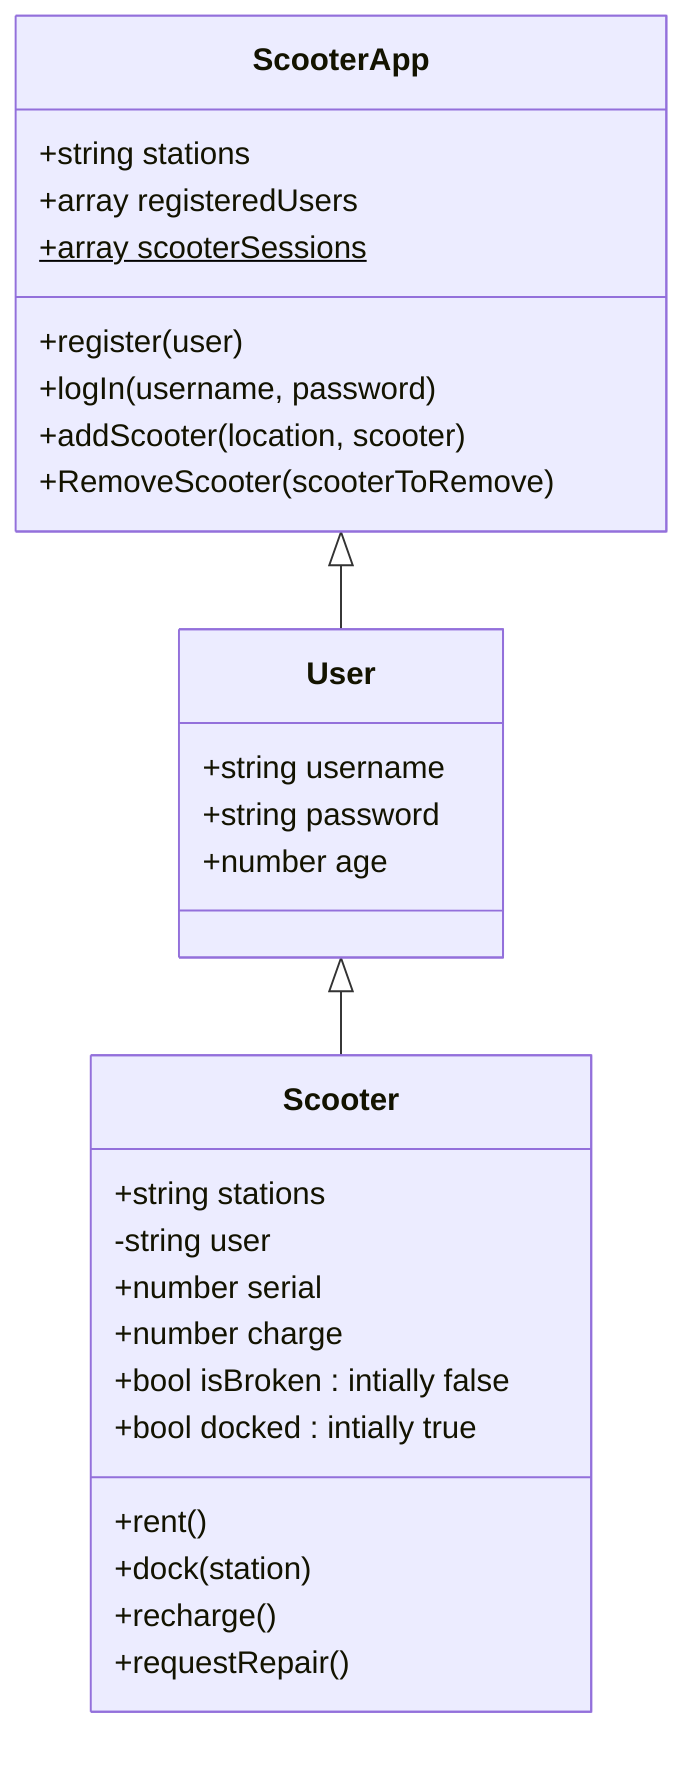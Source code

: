 classDiagram
    ScooterApp <|-- User
    User <|-- Scooter

    class Scooter {
        +string stations
        -string user
        +number serial
        +number charge
        +bool isBroken : intially false
        +bool docked : intially true
        +rent()
        +dock(station)
        +recharge()
        +requestRepair()

    }

    class User {
        +string username
        +string password
        +number age

    }

    class ScooterApp {
        +string stations
        +array registeredUsers
        +array scooterSessions $
        +register(user)
        +logIn(username, password)
        +addScooter(location, scooter)
        +RemoveScooter(scooterToRemove)
    }